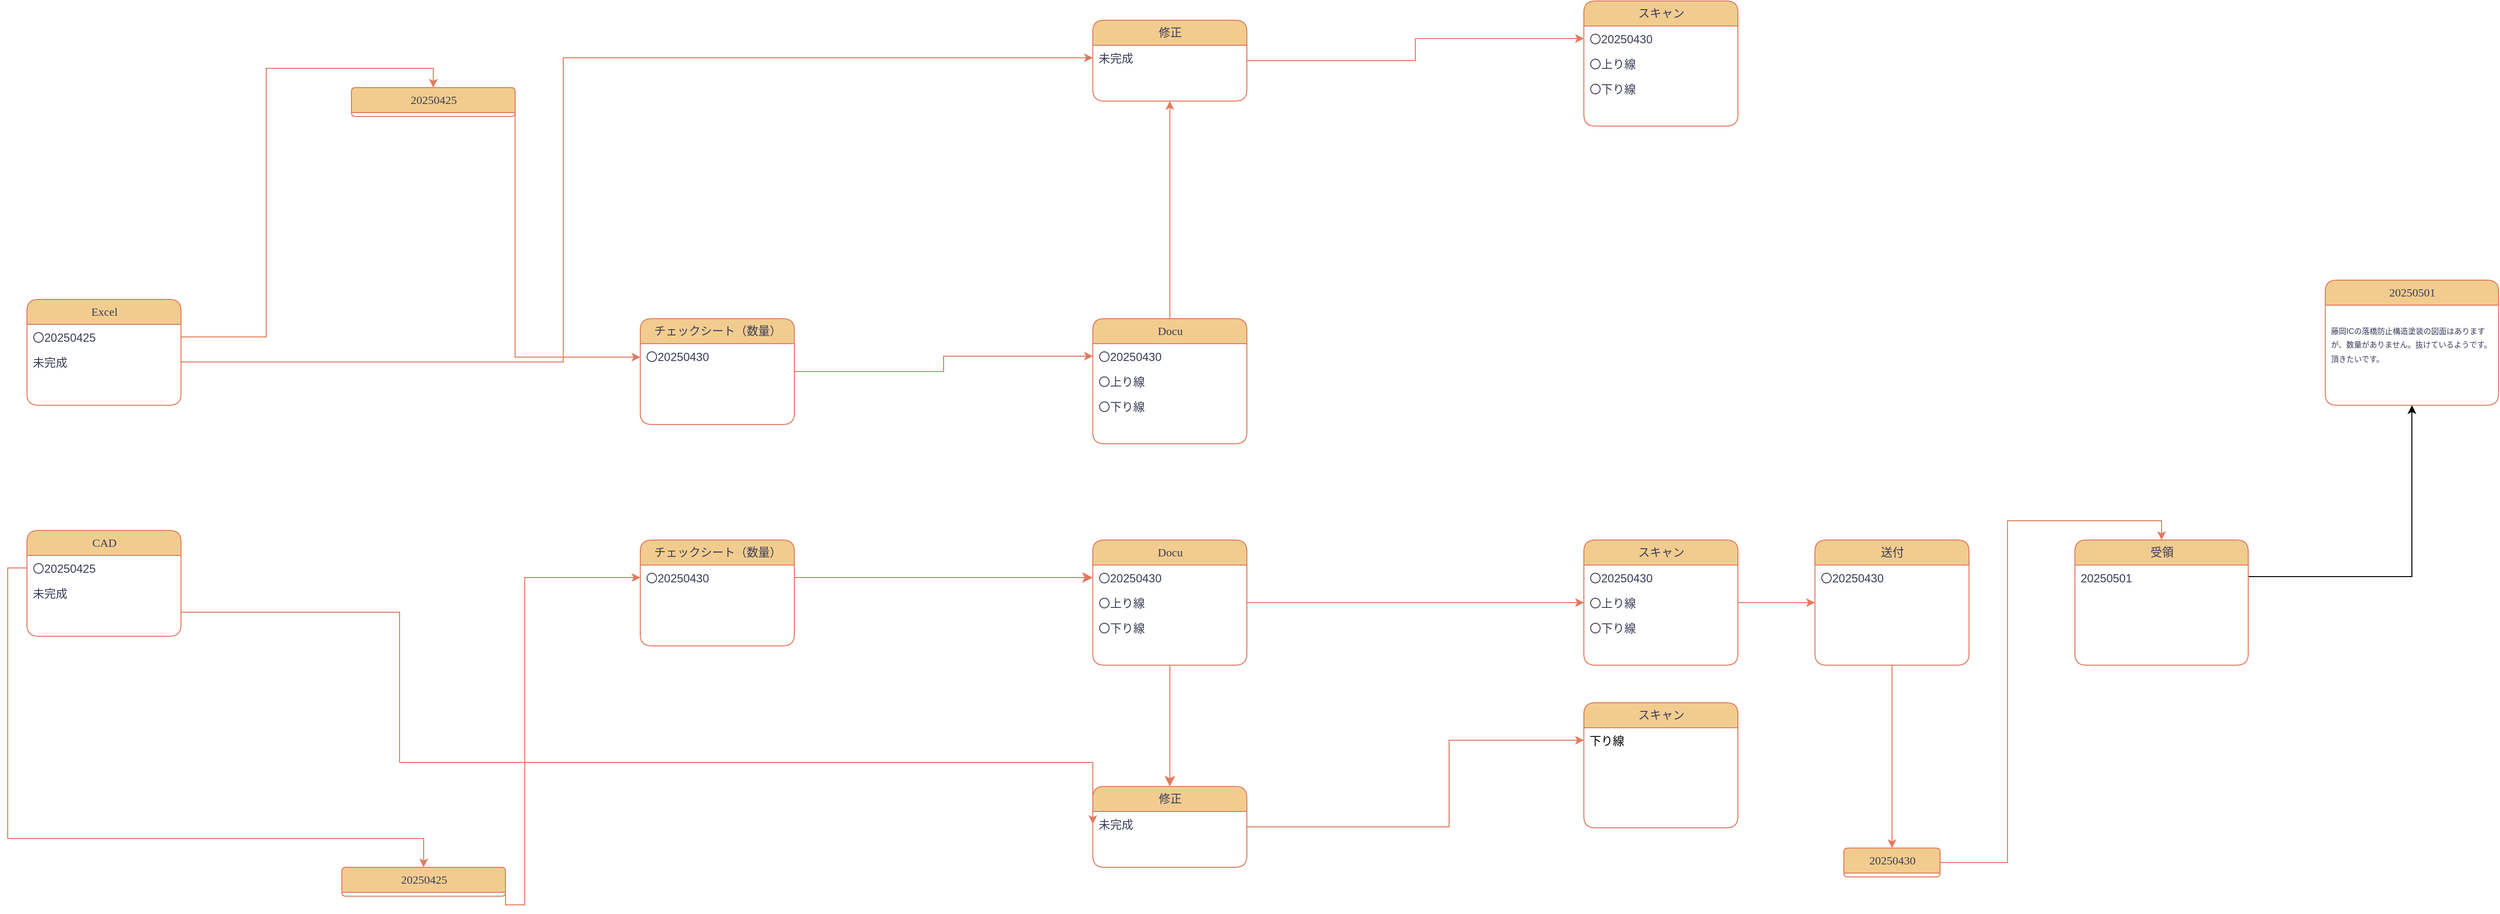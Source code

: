 <mxfile version="26.2.14">
  <diagram name="Page-1" id="v8nFZk8ntCwD6UA7ut2k">
    <mxGraphModel dx="6694" dy="1882" grid="1" gridSize="10" guides="1" tooltips="1" connect="1" arrows="1" fold="1" page="1" pageScale="1" pageWidth="827" pageHeight="1169" math="0" shadow="0">
      <root>
        <mxCell id="0" />
        <mxCell id="1" parent="0" />
        <mxCell id="gOQyNuT984WXrLL5wmtN-31" value="&lt;span style=&quot;color: rgb(57, 60, 86);&quot;&gt;チェックシート&lt;/span&gt;&lt;span style=&quot;color: light-dark(rgb(57, 60, 86), rgb(182, 184, 207)); background-color: transparent;&quot;&gt;（数量）&lt;/span&gt;" style="swimlane;html=1;fontStyle=0;childLayout=stackLayout;horizontal=1;startSize=26;fillColor=#F2CC8F;horizontalStack=0;resizeParent=1;resizeLast=0;collapsible=1;marginBottom=0;swimlaneFillColor=#ffffff;align=center;rounded=1;shadow=0;comic=0;labelBackgroundColor=none;strokeWidth=1;fontFamily=Verdana;fontSize=12;strokeColor=#E07A5F;fontColor=#393C56;" parent="1" vertex="1">
          <mxGeometry x="-1590" y="670" width="160" height="110" as="geometry">
            <mxRectangle x="-1250" y="440" width="170" height="30" as="alternateBounds" />
          </mxGeometry>
        </mxCell>
        <mxCell id="gOQyNuT984WXrLL5wmtN-32" value="〇20250430" style="text;html=1;strokeColor=none;fillColor=none;spacingLeft=4;spacingRight=4;whiteSpace=wrap;overflow=hidden;rotatable=0;points=[[0,0.5],[1,0.5]];portConstraint=eastwest;labelBackgroundColor=none;fontColor=#393C56;" parent="gOQyNuT984WXrLL5wmtN-31" vertex="1">
          <mxGeometry y="26" width="160" height="26" as="geometry" />
        </mxCell>
        <mxCell id="gOQyNuT984WXrLL5wmtN-33" value="" style="edgeStyle=orthogonalEdgeStyle;rounded=0;orthogonalLoop=1;jettySize=auto;html=1;labelBackgroundColor=none;strokeColor=#E07A5F;fontColor=default;" parent="1" source="gOQyNuT984WXrLL5wmtN-34" target="gOQyNuT984WXrLL5wmtN-45" edge="1">
          <mxGeometry relative="1" as="geometry" />
        </mxCell>
        <mxCell id="gOQyNuT984WXrLL5wmtN-34" value="Docu" style="swimlane;html=1;fontStyle=0;childLayout=stackLayout;horizontal=1;startSize=26;fillColor=#F2CC8F;horizontalStack=0;resizeParent=1;resizeLast=0;collapsible=1;marginBottom=0;swimlaneFillColor=#ffffff;align=center;rounded=1;shadow=0;comic=0;labelBackgroundColor=none;strokeWidth=1;fontFamily=Verdana;fontSize=12;strokeColor=#E07A5F;fontColor=#393C56;" parent="1" vertex="1">
          <mxGeometry x="-1120" y="670" width="160" height="130" as="geometry">
            <mxRectangle x="-890" y="670" width="70" height="30" as="alternateBounds" />
          </mxGeometry>
        </mxCell>
        <mxCell id="gOQyNuT984WXrLL5wmtN-35" value="〇20250430" style="text;html=1;strokeColor=none;fillColor=none;spacingLeft=4;spacingRight=4;whiteSpace=wrap;overflow=hidden;rotatable=0;points=[[0,0.5],[1,0.5]];portConstraint=eastwest;labelBackgroundColor=none;fontColor=#393C56;" parent="gOQyNuT984WXrLL5wmtN-34" vertex="1">
          <mxGeometry y="26" width="160" height="26" as="geometry" />
        </mxCell>
        <mxCell id="gOQyNuT984WXrLL5wmtN-36" value="〇上り線" style="text;html=1;strokeColor=none;fillColor=none;spacingLeft=4;spacingRight=4;whiteSpace=wrap;overflow=hidden;rotatable=0;points=[[0,0.5],[1,0.5]];portConstraint=eastwest;labelBackgroundColor=none;fontColor=#393C56;" parent="gOQyNuT984WXrLL5wmtN-34" vertex="1">
          <mxGeometry y="52" width="160" height="26" as="geometry" />
        </mxCell>
        <mxCell id="gOQyNuT984WXrLL5wmtN-37" value="〇下り線" style="text;html=1;strokeColor=none;fillColor=none;spacingLeft=4;spacingRight=4;whiteSpace=wrap;overflow=hidden;rotatable=0;points=[[0,0.5],[1,0.5]];portConstraint=eastwest;labelBackgroundColor=none;fontColor=#393C56;" parent="gOQyNuT984WXrLL5wmtN-34" vertex="1">
          <mxGeometry y="78" width="160" height="26" as="geometry" />
        </mxCell>
        <mxCell id="gOQyNuT984WXrLL5wmtN-38" value="" style="edgeStyle=orthogonalEdgeStyle;rounded=0;orthogonalLoop=1;jettySize=auto;html=1;entryX=0;entryY=0.5;entryDx=0;entryDy=0;labelBackgroundColor=none;strokeColor=#E07A5F;fontColor=default;" parent="1" source="gOQyNuT984WXrLL5wmtN-39" edge="1">
          <mxGeometry relative="1" as="geometry">
            <mxPoint x="-610" y="878.0" as="targetPoint" />
            <Array as="points">
              <mxPoint x="-750" y="968" />
              <mxPoint x="-750" y="878" />
            </Array>
          </mxGeometry>
        </mxCell>
        <mxCell id="gOQyNuT984WXrLL5wmtN-39" value="修正" style="swimlane;html=1;fontStyle=0;childLayout=stackLayout;horizontal=1;startSize=26;fillColor=#F2CC8F;horizontalStack=0;resizeParent=1;resizeLast=0;collapsible=1;marginBottom=0;swimlaneFillColor=#ffffff;align=center;rounded=1;shadow=0;comic=0;labelBackgroundColor=none;strokeWidth=1;fontFamily=Verdana;fontSize=12;strokeColor=#E07A5F;fontColor=#393C56;" parent="1" vertex="1">
          <mxGeometry x="-1120" y="926" width="160" height="84" as="geometry">
            <mxRectangle x="420" y="882" width="90" height="30" as="alternateBounds" />
          </mxGeometry>
        </mxCell>
        <mxCell id="gOQyNuT984WXrLL5wmtN-40" value="未完成" style="text;html=1;strokeColor=none;fillColor=none;spacingLeft=4;spacingRight=4;whiteSpace=wrap;overflow=hidden;rotatable=0;points=[[0,0.5],[1,0.5]];portConstraint=eastwest;labelBackgroundColor=none;fontColor=#393C56;" parent="gOQyNuT984WXrLL5wmtN-39" vertex="1">
          <mxGeometry y="26" width="160" height="26" as="geometry" />
        </mxCell>
        <mxCell id="gOQyNuT984WXrLL5wmtN-41" style="edgeStyle=orthogonalEdgeStyle;html=1;labelBackgroundColor=none;startFill=0;startSize=8;endFill=1;endSize=8;fontFamily=Verdana;fontSize=12;rounded=0;strokeColor=#E07A5F;fontColor=default;" parent="1" source="gOQyNuT984WXrLL5wmtN-34" target="gOQyNuT984WXrLL5wmtN-39" edge="1">
          <mxGeometry relative="1" as="geometry" />
        </mxCell>
        <mxCell id="gOQyNuT984WXrLL5wmtN-42" style="edgeStyle=orthogonalEdgeStyle;html=1;labelBackgroundColor=none;startFill=0;startSize=8;endFill=1;endSize=8;fontFamily=Verdana;fontSize=12;exitX=1;exitY=0.5;rounded=0;strokeColor=#E07A5F;fontColor=default;entryX=0;entryY=0.5;entryDx=0;entryDy=0;exitDx=0;exitDy=0;" parent="1" source="gOQyNuT984WXrLL5wmtN-32" target="gOQyNuT984WXrLL5wmtN-35" edge="1">
          <mxGeometry relative="1" as="geometry">
            <Array as="points" />
            <mxPoint x="-1090" y="735" as="sourcePoint" />
            <mxPoint x="-860" y="730" as="targetPoint" />
          </mxGeometry>
        </mxCell>
        <mxCell id="gOQyNuT984WXrLL5wmtN-43" style="edgeStyle=orthogonalEdgeStyle;html=1;exitX=1;exitY=0.5;labelBackgroundColor=none;startFill=0;startSize=8;endFill=1;endSize=8;fontFamily=Verdana;fontSize=12;rounded=0;strokeColor=#E07A5F;fontColor=default;" parent="1" edge="1">
          <mxGeometry relative="1" as="geometry">
            <mxPoint x="-530" y="735" as="targetPoint" />
            <mxPoint x="-690" y="735" as="sourcePoint" />
          </mxGeometry>
        </mxCell>
        <mxCell id="gOQyNuT984WXrLL5wmtN-44" value="" style="edgeStyle=orthogonalEdgeStyle;rounded=0;orthogonalLoop=1;jettySize=auto;html=1;labelBackgroundColor=none;strokeColor=#E07A5F;fontColor=default;" parent="1" source="gOQyNuT984WXrLL5wmtN-45" target="gOQyNuT984WXrLL5wmtN-50" edge="1">
          <mxGeometry relative="1" as="geometry" />
        </mxCell>
        <mxCell id="gOQyNuT984WXrLL5wmtN-45" value="スキャン" style="swimlane;html=1;fontStyle=0;childLayout=stackLayout;horizontal=1;startSize=26;fillColor=#F2CC8F;horizontalStack=0;resizeParent=1;resizeLast=0;collapsible=1;marginBottom=0;swimlaneFillColor=#ffffff;align=center;rounded=1;shadow=0;comic=0;labelBackgroundColor=none;strokeWidth=1;fontFamily=Verdana;fontSize=12;strokeColor=#E07A5F;fontColor=#393C56;" parent="1" vertex="1">
          <mxGeometry x="-610" y="670" width="160" height="130" as="geometry" />
        </mxCell>
        <mxCell id="gOQyNuT984WXrLL5wmtN-46" value="〇20250430" style="text;html=1;strokeColor=none;fillColor=none;spacingLeft=4;spacingRight=4;whiteSpace=wrap;overflow=hidden;rotatable=0;points=[[0,0.5],[1,0.5]];portConstraint=eastwest;labelBackgroundColor=none;fontColor=#393C56;" parent="gOQyNuT984WXrLL5wmtN-45" vertex="1">
          <mxGeometry y="26" width="160" height="26" as="geometry" />
        </mxCell>
        <mxCell id="gOQyNuT984WXrLL5wmtN-47" value="〇上り線" style="text;html=1;strokeColor=none;fillColor=none;spacingLeft=4;spacingRight=4;whiteSpace=wrap;overflow=hidden;rotatable=0;points=[[0,0.5],[1,0.5]];portConstraint=eastwest;labelBackgroundColor=none;fontColor=#393C56;" parent="gOQyNuT984WXrLL5wmtN-45" vertex="1">
          <mxGeometry y="52" width="160" height="26" as="geometry" />
        </mxCell>
        <mxCell id="gOQyNuT984WXrLL5wmtN-48" value="〇下り線" style="text;html=1;strokeColor=none;fillColor=none;spacingLeft=4;spacingRight=4;whiteSpace=wrap;overflow=hidden;rotatable=0;points=[[0,0.5],[1,0.5]];portConstraint=eastwest;labelBackgroundColor=none;fontColor=#393C56;" parent="gOQyNuT984WXrLL5wmtN-45" vertex="1">
          <mxGeometry y="78" width="160" height="26" as="geometry" />
        </mxCell>
        <mxCell id="gOQyNuT984WXrLL5wmtN-49" value="" style="edgeStyle=orthogonalEdgeStyle;rounded=0;orthogonalLoop=1;jettySize=auto;html=1;labelBackgroundColor=none;strokeColor=#E07A5F;fontColor=default;" parent="1" source="gOQyNuT984WXrLL5wmtN-50" target="gOQyNuT984WXrLL5wmtN-53" edge="1">
          <mxGeometry relative="1" as="geometry" />
        </mxCell>
        <mxCell id="gOQyNuT984WXrLL5wmtN-50" value="送付" style="swimlane;html=1;fontStyle=0;childLayout=stackLayout;horizontal=1;startSize=26;fillColor=#F2CC8F;horizontalStack=0;resizeParent=1;resizeLast=0;collapsible=1;marginBottom=0;swimlaneFillColor=#ffffff;align=center;rounded=1;shadow=0;comic=0;labelBackgroundColor=none;strokeWidth=1;fontFamily=Verdana;fontSize=12;strokeColor=#E07A5F;fontColor=#393C56;" parent="1" vertex="1">
          <mxGeometry x="-370" y="670" width="160" height="130" as="geometry" />
        </mxCell>
        <UserObject label="〇20250430" linkTarget="_blank" id="gOQyNuT984WXrLL5wmtN-51">
          <mxCell style="text;html=1;strokeColor=none;fillColor=none;spacingLeft=4;spacingRight=4;whiteSpace=wrap;overflow=hidden;rotatable=0;points=[[0,0.5],[1,0.5]];portConstraint=eastwest;labelBackgroundColor=none;fontColor=#393C56;" parent="gOQyNuT984WXrLL5wmtN-50" vertex="1">
            <mxGeometry y="26" width="160" height="26" as="geometry" />
          </mxCell>
        </UserObject>
        <mxCell id="gOQyNuT984WXrLL5wmtN-52" value="" style="edgeStyle=orthogonalEdgeStyle;rounded=0;orthogonalLoop=1;jettySize=auto;html=1;labelBackgroundColor=none;strokeColor=#E07A5F;fontColor=default;entryX=0.5;entryY=0;entryDx=0;entryDy=0;" parent="1" source="gOQyNuT984WXrLL5wmtN-53" target="gOQyNuT984WXrLL5wmtN-57" edge="1">
          <mxGeometry relative="1" as="geometry" />
        </mxCell>
        <mxCell id="gOQyNuT984WXrLL5wmtN-53" value="20250430" style="swimlane;html=1;fontStyle=0;childLayout=stackLayout;horizontal=1;startSize=26;fillColor=#F2CC8F;horizontalStack=0;resizeParent=1;resizeLast=0;collapsible=1;marginBottom=0;swimlaneFillColor=#ffffff;align=center;rounded=1;shadow=0;comic=0;labelBackgroundColor=none;strokeWidth=1;fontFamily=Verdana;fontSize=12;strokeColor=#E07A5F;fontColor=#393C56;" parent="1" vertex="1" collapsed="1">
          <mxGeometry x="-340" y="990" width="100" height="30" as="geometry">
            <mxRectangle x="-340" y="990" width="300" height="370" as="alternateBounds" />
          </mxGeometry>
        </mxCell>
        <UserObject label="&lt;span style=&quot;font-size: 6px;&quot;&gt;〇上り線&lt;/span&gt;" linkTarget="_blank" id="gOQyNuT984WXrLL5wmtN-54">
          <mxCell style="text;html=1;strokeColor=none;fillColor=none;spacingLeft=4;spacingRight=4;whiteSpace=wrap;overflow=hidden;rotatable=0;points=[[0,0.5],[1,0.5]];portConstraint=eastwest;labelBackgroundColor=none;fontColor=#393C56;" parent="gOQyNuT984WXrLL5wmtN-53" vertex="1">
            <mxGeometry y="26" width="300" height="24" as="geometry" />
          </mxCell>
        </UserObject>
        <UserObject label="&lt;span style=&quot;font-size: 6px;&quot;&gt;〇下り線&lt;/span&gt;" linkTarget="_blank" id="gOQyNuT984WXrLL5wmtN-55">
          <mxCell style="text;html=1;strokeColor=none;fillColor=none;spacingLeft=4;spacingRight=4;whiteSpace=wrap;overflow=hidden;rotatable=0;points=[[0,0.5],[1,0.5]];portConstraint=eastwest;labelBackgroundColor=none;fontColor=#393C56;" parent="gOQyNuT984WXrLL5wmtN-53" vertex="1">
            <mxGeometry y="50" width="300" height="24" as="geometry" />
          </mxCell>
        </UserObject>
        <UserObject label="&lt;p class=&quot;MsoNormal&quot;&gt;&lt;font style=&quot;font-size: 6px;&quot;&gt;弘洋第一コンサルタンツ&lt;span lang=&quot;EN-US&quot;&gt;&lt;/span&gt;&lt;/font&gt;&lt;/p&gt;&lt;p class=&quot;MsoNormal&quot;&gt;&lt;font style=&quot;font-size: 6px;&quot;&gt;長屋様&lt;span lang=&quot;EN-US&quot;&gt;&lt;/span&gt;&lt;/font&gt;&lt;/p&gt;&lt;p class=&quot;MsoNormal&quot;&gt;&lt;span lang=&quot;EN-US&quot;&gt;&lt;font style=&quot;font-size: 6px;&quot;&gt;&amp;nbsp;&lt;/font&gt;&lt;/span&gt;&lt;/p&gt;&lt;p class=&quot;MsoNormal&quot;&gt;&lt;font style=&quot;font-size: 6px;&quot;&gt;いつもお世話になっております。ジュントスのハンです。&lt;span lang=&quot;EN-US&quot;&gt;&lt;/span&gt;&lt;/font&gt;&lt;/p&gt;&lt;p class=&quot;MsoNormal&quot;&gt;&lt;span lang=&quot;EN-US&quot;&gt;&lt;font style=&quot;font-size: 6px;&quot;&gt;&amp;nbsp;&lt;/font&gt;&lt;/span&gt;&lt;/p&gt;&lt;p class=&quot;MsoNormal&quot;&gt;&lt;font style=&quot;font-size: 6px;&quot;&gt;藤岡&lt;span lang=&quot;EN-US&quot;&gt;IC&lt;/span&gt;橋、上栗須第一橋の図面数量チェックシートを送付いたします。&lt;span lang=&quot;EN-US&quot;&gt;&lt;/span&gt;&lt;/font&gt;&lt;/p&gt;&lt;p class=&quot;MsoNormal&quot;&gt;&lt;font style=&quot;font-size: 6px;&quot;&gt;下記よりダウンロードお願いいたします。&lt;span lang=&quot;EN-US&quot;&gt;&lt;/span&gt;&lt;/font&gt;&lt;/p&gt;&lt;p class=&quot;MsoNormal&quot;&gt;&lt;span lang=&quot;EN-US&quot;&gt;&lt;font style=&quot;font-size: 6px;&quot;&gt;&amp;nbsp;&lt;/font&gt;&lt;/span&gt;&lt;/p&gt;&lt;p class=&quot;MsoNormal&quot;&gt;&lt;span lang=&quot;EN-US&quot;&gt;&lt;a href=&quot;https://6.gigafile.nu/0514-b298a5c7074282069d971227c063d635d&quot;&gt;&lt;font style=&quot;font-size: 6px;&quot;&gt;https://6.gigafile.nu/0514-b298a5c7074282069d971227c063d635d&lt;/font&gt;&lt;/a&gt;&lt;/span&gt;&lt;/p&gt;&lt;p class=&quot;MsoNormal&quot;&gt;&lt;span lang=&quot;EN-US&quot;&gt;&lt;font style=&quot;font-size: 6px;&quot;&gt;&amp;nbsp;&lt;/font&gt;&lt;/span&gt;&lt;/p&gt;&lt;p class=&quot;MsoNormal&quot;&gt;&lt;font style=&quot;font-size: 6px;&quot;&gt;ご確認のほどよろしくお願いいたします。&lt;/font&gt;&lt;/p&gt;&lt;p class=&quot;MsoNormal&quot;&gt;&lt;font style=&quot;font-size: 6px;&quot;&gt;ハン&lt;/font&gt;&lt;span lang=&quot;EN-US&quot;&gt;&lt;/span&gt;&lt;/p&gt;" linkTarget="_blank" id="gOQyNuT984WXrLL5wmtN-56">
          <mxCell style="text;html=1;strokeColor=none;fillColor=none;spacingLeft=4;spacingRight=4;whiteSpace=wrap;overflow=hidden;rotatable=0;points=[[0,0.5],[1,0.5]];portConstraint=eastwest;labelBackgroundColor=none;fontColor=#393C56;" parent="gOQyNuT984WXrLL5wmtN-53" vertex="1">
            <mxGeometry y="74" width="300" height="24" as="geometry" />
          </mxCell>
        </UserObject>
        <mxCell id="E3pzGyARzm8UcoSHoM5t-6" value="" style="edgeStyle=orthogonalEdgeStyle;rounded=0;orthogonalLoop=1;jettySize=auto;html=1;exitX=1;exitY=0.5;exitDx=0;exitDy=0;" edge="1" parent="1" source="gOQyNuT984WXrLL5wmtN-58" target="E3pzGyARzm8UcoSHoM5t-4">
          <mxGeometry relative="1" as="geometry" />
        </mxCell>
        <mxCell id="gOQyNuT984WXrLL5wmtN-57" value="受領" style="swimlane;html=1;fontStyle=0;childLayout=stackLayout;horizontal=1;startSize=26;fillColor=#F2CC8F;horizontalStack=0;resizeParent=1;resizeLast=0;collapsible=1;marginBottom=0;swimlaneFillColor=#ffffff;align=center;rounded=1;shadow=0;comic=0;labelBackgroundColor=none;strokeWidth=1;fontFamily=Verdana;fontSize=12;strokeColor=#E07A5F;fontColor=#393C56;" parent="1" vertex="1">
          <mxGeometry x="-100" y="670" width="180" height="130" as="geometry">
            <mxRectangle x="50" y="670" width="100" height="30" as="alternateBounds" />
          </mxGeometry>
        </mxCell>
        <UserObject label="20250501" linkTarget="_blank" id="gOQyNuT984WXrLL5wmtN-58">
          <mxCell style="text;html=1;strokeColor=none;fillColor=none;spacingLeft=4;spacingRight=4;whiteSpace=wrap;overflow=hidden;rotatable=0;points=[[0,0.5],[1,0.5]];portConstraint=eastwest;labelBackgroundColor=none;fontColor=#393C56;" parent="gOQyNuT984WXrLL5wmtN-57" vertex="1">
            <mxGeometry y="26" width="180" height="24" as="geometry" />
          </mxCell>
        </UserObject>
        <mxCell id="gOQyNuT984WXrLL5wmtN-59" value="スキャン" style="swimlane;html=1;fontStyle=0;childLayout=stackLayout;horizontal=1;startSize=26;fillColor=#F2CC8F;horizontalStack=0;resizeParent=1;resizeLast=0;collapsible=1;marginBottom=0;swimlaneFillColor=#ffffff;align=center;rounded=1;shadow=0;comic=0;labelBackgroundColor=none;strokeWidth=1;fontFamily=Verdana;fontSize=12;strokeColor=#E07A5F;fontColor=#393C56;" parent="1" vertex="1">
          <mxGeometry x="-610" y="839" width="160" height="130" as="geometry" />
        </mxCell>
        <mxCell id="gOQyNuT984WXrLL5wmtN-60" value="&lt;div&gt;&lt;span style=&quot;background-color: transparent; color: light-dark(rgb(0, 0, 0), rgb(255, 255, 255));&quot;&gt;下り線&lt;/span&gt;&lt;/div&gt;" style="text;html=1;strokeColor=none;fillColor=none;spacingLeft=4;spacingRight=4;whiteSpace=wrap;overflow=hidden;rotatable=0;points=[[0,0.5],[1,0.5]];portConstraint=eastwest;labelBackgroundColor=none;fontColor=#393C56;" parent="gOQyNuT984WXrLL5wmtN-59" vertex="1">
          <mxGeometry y="26" width="160" height="26" as="geometry" />
        </mxCell>
        <mxCell id="gOQyNuT984WXrLL5wmtN-69" value="" style="edgeStyle=orthogonalEdgeStyle;rounded=0;orthogonalLoop=1;jettySize=auto;html=1;strokeColor=#E07A5F;fontColor=#393C56;fillColor=#F2CC8F;exitX=0;exitY=0.5;exitDx=0;exitDy=0;" parent="1" source="gOQyNuT984WXrLL5wmtN-62" target="gOQyNuT984WXrLL5wmtN-67" edge="1">
          <mxGeometry relative="1" as="geometry">
            <Array as="points">
              <mxPoint x="-2247" y="699" />
              <mxPoint x="-2247" y="980" />
              <mxPoint x="-1815" y="980" />
            </Array>
          </mxGeometry>
        </mxCell>
        <mxCell id="gOQyNuT984WXrLL5wmtN-83" value="" style="edgeStyle=orthogonalEdgeStyle;rounded=0;orthogonalLoop=1;jettySize=auto;html=1;strokeColor=#E07A5F;fontColor=#393C56;fillColor=#F2CC8F;entryX=0;entryY=0.5;entryDx=0;entryDy=0;exitX=1;exitY=0.5;exitDx=0;exitDy=0;" parent="1" source="gOQyNuT984WXrLL5wmtN-84" target="gOQyNuT984WXrLL5wmtN-40" edge="1">
          <mxGeometry relative="1" as="geometry">
            <mxPoint x="-1870" y="735.0" as="targetPoint" />
            <Array as="points">
              <mxPoint x="-1840" y="745" />
              <mxPoint x="-1840" y="901" />
            </Array>
          </mxGeometry>
        </mxCell>
        <mxCell id="gOQyNuT984WXrLL5wmtN-61" value="CAD" style="swimlane;html=1;fontStyle=0;childLayout=stackLayout;horizontal=1;startSize=26;fillColor=#F2CC8F;horizontalStack=0;resizeParent=1;resizeLast=0;collapsible=1;marginBottom=0;swimlaneFillColor=#ffffff;align=center;rounded=1;shadow=0;comic=0;labelBackgroundColor=none;strokeWidth=1;fontFamily=Verdana;fontSize=12;strokeColor=#E07A5F;fontColor=#393C56;" parent="1" vertex="1">
          <mxGeometry x="-2227" y="660" width="160" height="110" as="geometry">
            <mxRectangle x="-1250" y="440" width="170" height="30" as="alternateBounds" />
          </mxGeometry>
        </mxCell>
        <mxCell id="gOQyNuT984WXrLL5wmtN-62" value="〇20250425" style="text;html=1;strokeColor=none;fillColor=none;spacingLeft=4;spacingRight=4;whiteSpace=wrap;overflow=hidden;rotatable=0;points=[[0,0.5],[1,0.5]];portConstraint=eastwest;labelBackgroundColor=none;fontColor=#393C56;" parent="gOQyNuT984WXrLL5wmtN-61" vertex="1">
          <mxGeometry y="26" width="160" height="26" as="geometry" />
        </mxCell>
        <mxCell id="gOQyNuT984WXrLL5wmtN-84" value="未完成" style="text;html=1;strokeColor=none;fillColor=none;spacingLeft=4;spacingRight=4;whiteSpace=wrap;overflow=hidden;rotatable=0;points=[[0,0.5],[1,0.5]];portConstraint=eastwest;labelBackgroundColor=none;fontColor=#393C56;" parent="gOQyNuT984WXrLL5wmtN-61" vertex="1">
          <mxGeometry y="52" width="160" height="26" as="geometry" />
        </mxCell>
        <mxCell id="gOQyNuT984WXrLL5wmtN-72" value="" style="edgeStyle=orthogonalEdgeStyle;rounded=0;orthogonalLoop=1;jettySize=auto;html=1;strokeColor=#E07A5F;fontColor=#393C56;fillColor=#F2CC8F;entryX=0;entryY=0.5;entryDx=0;entryDy=0;exitX=1;exitY=0.5;exitDx=0;exitDy=0;" parent="1" source="gOQyNuT984WXrLL5wmtN-68" target="gOQyNuT984WXrLL5wmtN-32" edge="1">
          <mxGeometry relative="1" as="geometry">
            <mxPoint x="-1310" y="915" as="targetPoint" />
            <Array as="points">
              <mxPoint x="-1710" y="1049" />
              <mxPoint x="-1710" y="709" />
            </Array>
          </mxGeometry>
        </mxCell>
        <mxCell id="gOQyNuT984WXrLL5wmtN-67" value="20250425" style="swimlane;html=1;fontStyle=0;childLayout=stackLayout;horizontal=1;startSize=26;fillColor=#F2CC8F;horizontalStack=0;resizeParent=1;resizeLast=0;collapsible=1;marginBottom=0;swimlaneFillColor=#ffffff;align=center;rounded=1;shadow=0;comic=0;labelBackgroundColor=none;strokeWidth=1;fontFamily=Verdana;fontSize=12;strokeColor=#E07A5F;fontColor=#393C56;" parent="1" vertex="1" collapsed="1">
          <mxGeometry x="-1900" y="1010" width="170" height="30" as="geometry">
            <mxRectangle x="-1900" y="1010" width="160" height="110" as="alternateBounds" />
          </mxGeometry>
        </mxCell>
        <mxCell id="gOQyNuT984WXrLL5wmtN-68" value="〇増田さん印刷" style="text;html=1;strokeColor=none;fillColor=none;spacingLeft=4;spacingRight=4;whiteSpace=wrap;overflow=hidden;rotatable=0;points=[[0,0.5],[1,0.5]];portConstraint=eastwest;labelBackgroundColor=none;fontColor=#393C56;" parent="gOQyNuT984WXrLL5wmtN-67" vertex="1">
          <mxGeometry y="26" width="160" height="26" as="geometry" />
        </mxCell>
        <mxCell id="gOQyNuT984WXrLL5wmtN-79" value="" style="edgeStyle=orthogonalEdgeStyle;rounded=0;orthogonalLoop=1;jettySize=auto;html=1;strokeColor=#E07A5F;fontColor=#393C56;fillColor=#F2CC8F;exitX=1;exitY=0.5;exitDx=0;exitDy=0;" parent="1" source="gOQyNuT984WXrLL5wmtN-87" target="gOQyNuT984WXrLL5wmtN-77" edge="1">
          <mxGeometry relative="1" as="geometry">
            <Array as="points">
              <mxPoint x="-1720" y="480" />
            </Array>
          </mxGeometry>
        </mxCell>
        <mxCell id="gOQyNuT984WXrLL5wmtN-89" value="" style="edgeStyle=orthogonalEdgeStyle;rounded=0;orthogonalLoop=1;jettySize=auto;html=1;strokeColor=#E07A5F;fontColor=#393C56;fillColor=#F2CC8F;entryX=0.5;entryY=0;entryDx=0;entryDy=0;exitX=1;exitY=0.5;exitDx=0;exitDy=0;" parent="1" source="gOQyNuT984WXrLL5wmtN-74" target="gOQyNuT984WXrLL5wmtN-86" edge="1">
          <mxGeometry relative="1" as="geometry" />
        </mxCell>
        <mxCell id="gOQyNuT984WXrLL5wmtN-108" value="" style="edgeStyle=orthogonalEdgeStyle;rounded=0;orthogonalLoop=1;jettySize=auto;html=1;strokeColor=#E07A5F;fontColor=#393C56;fillColor=#F2CC8F;entryX=0;entryY=0.5;entryDx=0;entryDy=0;exitX=1;exitY=0.5;exitDx=0;exitDy=0;" parent="1" source="gOQyNuT984WXrLL5wmtN-85" target="gOQyNuT984WXrLL5wmtN-98" edge="1">
          <mxGeometry relative="1" as="geometry">
            <mxPoint x="-1987" y="475" as="targetPoint" />
            <Array as="points">
              <mxPoint x="-1670" y="485" />
              <mxPoint x="-1670" y="169" />
            </Array>
          </mxGeometry>
        </mxCell>
        <mxCell id="gOQyNuT984WXrLL5wmtN-73" value="Excel" style="swimlane;html=1;fontStyle=0;childLayout=stackLayout;horizontal=1;startSize=26;fillColor=#F2CC8F;horizontalStack=0;resizeParent=1;resizeLast=0;collapsible=1;marginBottom=0;swimlaneFillColor=#ffffff;align=center;rounded=1;shadow=0;comic=0;labelBackgroundColor=none;strokeWidth=1;fontFamily=Verdana;fontSize=12;strokeColor=#E07A5F;fontColor=#393C56;" parent="1" vertex="1">
          <mxGeometry x="-2227" y="420" width="160" height="110" as="geometry">
            <mxRectangle x="-1250" y="440" width="170" height="30" as="alternateBounds" />
          </mxGeometry>
        </mxCell>
        <mxCell id="gOQyNuT984WXrLL5wmtN-74" value="〇20250425" style="text;html=1;strokeColor=none;fillColor=none;spacingLeft=4;spacingRight=4;whiteSpace=wrap;overflow=hidden;rotatable=0;points=[[0,0.5],[1,0.5]];portConstraint=eastwest;labelBackgroundColor=none;fontColor=#393C56;" parent="gOQyNuT984WXrLL5wmtN-73" vertex="1">
          <mxGeometry y="26" width="160" height="26" as="geometry" />
        </mxCell>
        <mxCell id="gOQyNuT984WXrLL5wmtN-85" value="未完成" style="text;html=1;strokeColor=none;fillColor=none;spacingLeft=4;spacingRight=4;whiteSpace=wrap;overflow=hidden;rotatable=0;points=[[0,0.5],[1,0.5]];portConstraint=eastwest;labelBackgroundColor=none;fontColor=#393C56;" parent="gOQyNuT984WXrLL5wmtN-73" vertex="1">
          <mxGeometry y="52" width="160" height="26" as="geometry" />
        </mxCell>
        <mxCell id="gOQyNuT984WXrLL5wmtN-92" value="" style="edgeStyle=orthogonalEdgeStyle;rounded=0;orthogonalLoop=1;jettySize=auto;html=1;strokeColor=#E07A5F;fontColor=#393C56;fillColor=#F2CC8F;entryX=0;entryY=0.5;entryDx=0;entryDy=0;" parent="1" source="gOQyNuT984WXrLL5wmtN-77" target="gOQyNuT984WXrLL5wmtN-94" edge="1">
          <mxGeometry relative="1" as="geometry">
            <mxPoint x="-1120" y="495" as="targetPoint" />
          </mxGeometry>
        </mxCell>
        <mxCell id="gOQyNuT984WXrLL5wmtN-77" value="&lt;span style=&quot;color: rgb(57, 60, 86);&quot;&gt;チェックシート&lt;/span&gt;&lt;span style=&quot;color: light-dark(rgb(57, 60, 86), rgb(182, 184, 207)); background-color: transparent;&quot;&gt;（数量）&lt;/span&gt;" style="swimlane;html=1;fontStyle=0;childLayout=stackLayout;horizontal=1;startSize=26;fillColor=#F2CC8F;horizontalStack=0;resizeParent=1;resizeLast=0;collapsible=1;marginBottom=0;swimlaneFillColor=#ffffff;align=center;rounded=1;shadow=0;comic=0;labelBackgroundColor=none;strokeWidth=1;fontFamily=Verdana;fontSize=12;strokeColor=#E07A5F;fontColor=#393C56;" parent="1" vertex="1">
          <mxGeometry x="-1590" y="440" width="160" height="110" as="geometry">
            <mxRectangle x="-1250" y="440" width="170" height="30" as="alternateBounds" />
          </mxGeometry>
        </mxCell>
        <mxCell id="gOQyNuT984WXrLL5wmtN-78" value="〇20250430" style="text;html=1;strokeColor=none;fillColor=none;spacingLeft=4;spacingRight=4;whiteSpace=wrap;overflow=hidden;rotatable=0;points=[[0,0.5],[1,0.5]];portConstraint=eastwest;labelBackgroundColor=none;fontColor=#393C56;" parent="gOQyNuT984WXrLL5wmtN-77" vertex="1">
          <mxGeometry y="26" width="160" height="26" as="geometry" />
        </mxCell>
        <mxCell id="gOQyNuT984WXrLL5wmtN-86" value="20250425" style="swimlane;html=1;fontStyle=0;childLayout=stackLayout;horizontal=1;startSize=26;fillColor=#F2CC8F;horizontalStack=0;resizeParent=1;resizeLast=0;collapsible=1;marginBottom=0;swimlaneFillColor=#ffffff;align=center;rounded=1;shadow=0;comic=0;labelBackgroundColor=none;strokeWidth=1;fontFamily=Verdana;fontSize=12;strokeColor=#E07A5F;fontColor=#393C56;" parent="1" vertex="1" collapsed="1">
          <mxGeometry x="-1890" y="200" width="170" height="30" as="geometry">
            <mxRectangle x="-1890" y="200" width="160" height="110" as="alternateBounds" />
          </mxGeometry>
        </mxCell>
        <mxCell id="gOQyNuT984WXrLL5wmtN-87" value="ハン" style="text;html=1;strokeColor=none;fillColor=none;spacingLeft=4;spacingRight=4;whiteSpace=wrap;overflow=hidden;rotatable=0;points=[[0,0.5],[1,0.5]];portConstraint=eastwest;labelBackgroundColor=none;fontColor=#393C56;" parent="gOQyNuT984WXrLL5wmtN-86" vertex="1">
          <mxGeometry y="26" width="160" height="26" as="geometry" />
        </mxCell>
        <mxCell id="gOQyNuT984WXrLL5wmtN-103" value="" style="edgeStyle=orthogonalEdgeStyle;rounded=0;orthogonalLoop=1;jettySize=auto;html=1;strokeColor=#E07A5F;fontColor=#393C56;fillColor=#F2CC8F;entryX=0.5;entryY=1;entryDx=0;entryDy=0;" parent="1" source="gOQyNuT984WXrLL5wmtN-93" target="gOQyNuT984WXrLL5wmtN-97" edge="1">
          <mxGeometry relative="1" as="geometry">
            <mxPoint x="-1040.0" y="360" as="targetPoint" />
          </mxGeometry>
        </mxCell>
        <mxCell id="gOQyNuT984WXrLL5wmtN-93" value="Docu" style="swimlane;html=1;fontStyle=0;childLayout=stackLayout;horizontal=1;startSize=26;fillColor=#F2CC8F;horizontalStack=0;resizeParent=1;resizeLast=0;collapsible=1;marginBottom=0;swimlaneFillColor=#ffffff;align=center;rounded=1;shadow=0;comic=0;labelBackgroundColor=none;strokeWidth=1;fontFamily=Verdana;fontSize=12;strokeColor=#E07A5F;fontColor=#393C56;" parent="1" vertex="1">
          <mxGeometry x="-1120" y="440" width="160" height="130" as="geometry">
            <mxRectangle x="-890" y="670" width="70" height="30" as="alternateBounds" />
          </mxGeometry>
        </mxCell>
        <mxCell id="gOQyNuT984WXrLL5wmtN-94" value="〇20250430" style="text;html=1;strokeColor=none;fillColor=none;spacingLeft=4;spacingRight=4;whiteSpace=wrap;overflow=hidden;rotatable=0;points=[[0,0.5],[1,0.5]];portConstraint=eastwest;labelBackgroundColor=none;fontColor=#393C56;" parent="gOQyNuT984WXrLL5wmtN-93" vertex="1">
          <mxGeometry y="26" width="160" height="26" as="geometry" />
        </mxCell>
        <mxCell id="gOQyNuT984WXrLL5wmtN-95" value="〇上り線" style="text;html=1;strokeColor=none;fillColor=none;spacingLeft=4;spacingRight=4;whiteSpace=wrap;overflow=hidden;rotatable=0;points=[[0,0.5],[1,0.5]];portConstraint=eastwest;labelBackgroundColor=none;fontColor=#393C56;" parent="gOQyNuT984WXrLL5wmtN-93" vertex="1">
          <mxGeometry y="52" width="160" height="26" as="geometry" />
        </mxCell>
        <mxCell id="gOQyNuT984WXrLL5wmtN-96" value="〇下り線" style="text;html=1;strokeColor=none;fillColor=none;spacingLeft=4;spacingRight=4;whiteSpace=wrap;overflow=hidden;rotatable=0;points=[[0,0.5],[1,0.5]];portConstraint=eastwest;labelBackgroundColor=none;fontColor=#393C56;" parent="gOQyNuT984WXrLL5wmtN-93" vertex="1">
          <mxGeometry y="78" width="160" height="26" as="geometry" />
        </mxCell>
        <mxCell id="gOQyNuT984WXrLL5wmtN-116" value="" style="edgeStyle=orthogonalEdgeStyle;rounded=0;orthogonalLoop=1;jettySize=auto;html=1;strokeColor=#E07A5F;fontColor=#393C56;fillColor=#F2CC8F;entryX=0;entryY=0.5;entryDx=0;entryDy=0;" parent="1" source="gOQyNuT984WXrLL5wmtN-97" target="gOQyNuT984WXrLL5wmtN-110" edge="1">
          <mxGeometry relative="1" as="geometry">
            <mxPoint x="-880" y="172.0" as="targetPoint" />
          </mxGeometry>
        </mxCell>
        <mxCell id="gOQyNuT984WXrLL5wmtN-97" value="修正" style="swimlane;html=1;fontStyle=0;childLayout=stackLayout;horizontal=1;startSize=26;fillColor=#F2CC8F;horizontalStack=0;resizeParent=1;resizeLast=0;collapsible=1;marginBottom=0;swimlaneFillColor=#ffffff;align=center;rounded=1;shadow=0;comic=0;labelBackgroundColor=none;strokeWidth=1;fontFamily=Verdana;fontSize=12;strokeColor=#E07A5F;fontColor=#393C56;" parent="1" vertex="1">
          <mxGeometry x="-1120" y="130" width="160" height="84" as="geometry">
            <mxRectangle x="420" y="882" width="90" height="30" as="alternateBounds" />
          </mxGeometry>
        </mxCell>
        <mxCell id="gOQyNuT984WXrLL5wmtN-98" value="未完成" style="text;html=1;strokeColor=none;fillColor=none;spacingLeft=4;spacingRight=4;whiteSpace=wrap;overflow=hidden;rotatable=0;points=[[0,0.5],[1,0.5]];portConstraint=eastwest;labelBackgroundColor=none;fontColor=#393C56;" parent="gOQyNuT984WXrLL5wmtN-97" vertex="1">
          <mxGeometry y="26" width="160" height="26" as="geometry" />
        </mxCell>
        <mxCell id="gOQyNuT984WXrLL5wmtN-109" value="スキャン" style="swimlane;html=1;fontStyle=0;childLayout=stackLayout;horizontal=1;startSize=26;fillColor=#F2CC8F;horizontalStack=0;resizeParent=1;resizeLast=0;collapsible=1;marginBottom=0;swimlaneFillColor=#ffffff;align=center;rounded=1;shadow=0;comic=0;labelBackgroundColor=none;strokeWidth=1;fontFamily=Verdana;fontSize=12;strokeColor=#E07A5F;fontColor=#393C56;" parent="1" vertex="1">
          <mxGeometry x="-610" y="110" width="160" height="130" as="geometry" />
        </mxCell>
        <mxCell id="gOQyNuT984WXrLL5wmtN-110" value="〇20250430" style="text;html=1;strokeColor=none;fillColor=none;spacingLeft=4;spacingRight=4;whiteSpace=wrap;overflow=hidden;rotatable=0;points=[[0,0.5],[1,0.5]];portConstraint=eastwest;labelBackgroundColor=none;fontColor=#393C56;" parent="gOQyNuT984WXrLL5wmtN-109" vertex="1">
          <mxGeometry y="26" width="160" height="26" as="geometry" />
        </mxCell>
        <mxCell id="gOQyNuT984WXrLL5wmtN-111" value="〇上り線" style="text;html=1;strokeColor=none;fillColor=none;spacingLeft=4;spacingRight=4;whiteSpace=wrap;overflow=hidden;rotatable=0;points=[[0,0.5],[1,0.5]];portConstraint=eastwest;labelBackgroundColor=none;fontColor=#393C56;" parent="gOQyNuT984WXrLL5wmtN-109" vertex="1">
          <mxGeometry y="52" width="160" height="26" as="geometry" />
        </mxCell>
        <mxCell id="gOQyNuT984WXrLL5wmtN-112" value="〇下り線" style="text;html=1;strokeColor=none;fillColor=none;spacingLeft=4;spacingRight=4;whiteSpace=wrap;overflow=hidden;rotatable=0;points=[[0,0.5],[1,0.5]];portConstraint=eastwest;labelBackgroundColor=none;fontColor=#393C56;" parent="gOQyNuT984WXrLL5wmtN-109" vertex="1">
          <mxGeometry y="78" width="160" height="26" as="geometry" />
        </mxCell>
        <mxCell id="E3pzGyARzm8UcoSHoM5t-4" value="20250501" style="swimlane;html=1;fontStyle=0;childLayout=stackLayout;horizontal=1;startSize=26;fillColor=#F2CC8F;horizontalStack=0;resizeParent=1;resizeLast=0;collapsible=1;marginBottom=0;swimlaneFillColor=#ffffff;align=center;rounded=1;shadow=0;comic=0;labelBackgroundColor=none;strokeWidth=1;fontFamily=Verdana;fontSize=12;strokeColor=#E07A5F;fontColor=#393C56;" vertex="1" parent="1">
          <mxGeometry x="160" y="400" width="180" height="130" as="geometry">
            <mxRectangle x="50" y="670" width="100" height="30" as="alternateBounds" />
          </mxGeometry>
        </mxCell>
        <UserObject label="&lt;p class=&quot;MsoNormal&quot;&gt;&lt;font style=&quot;background-color: transparent; color: light-dark(rgb(57, 60, 86), rgb(182, 184, 207)); font-size: 8px;&quot;&gt;藤岡&lt;span lang=&quot;EN-US&quot;&gt;IC&lt;/span&gt;の落橋防止構造塗装の図面はありますが、数量がありません。&lt;/font&gt;&lt;span style=&quot;background-color: transparent; color: light-dark(rgb(57, 60, 86), rgb(182, 184, 207)); font-size: 8px;&quot;&gt;抜けているようです。&lt;/span&gt;&lt;br&gt;&lt;span style=&quot;font-size: 8px; background-color: transparent; color: light-dark(rgb(57, 60, 86), rgb(182, 184, 207));&quot;&gt;頂きたいです。&lt;/span&gt;&lt;/p&gt;" linkTarget="_blank" id="E3pzGyARzm8UcoSHoM5t-5">
          <mxCell style="text;html=1;strokeColor=none;fillColor=none;spacingLeft=4;spacingRight=4;whiteSpace=wrap;overflow=hidden;rotatable=0;points=[[0,0.5],[1,0.5]];portConstraint=eastwest;labelBackgroundColor=none;fontColor=#393C56;align=left;" vertex="1" parent="E3pzGyARzm8UcoSHoM5t-4">
            <mxGeometry y="26" width="180" height="74" as="geometry" />
          </mxCell>
        </UserObject>
      </root>
    </mxGraphModel>
  </diagram>
</mxfile>
